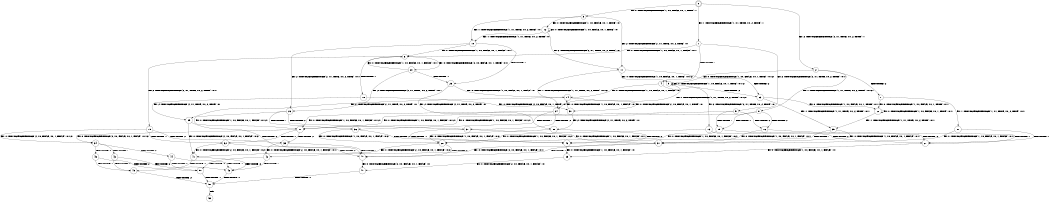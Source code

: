 digraph BCG {
size = "7, 10.5";
center = TRUE;
node [shape = circle];
0 [peripheries = 2];
0 -> 1 [label = "EX !1 !ATOMIC_EXCH_BRANCH (1, +1, TRUE, +0, 2, TRUE) !::"];
0 -> 2 [label = "EX !2 !ATOMIC_EXCH_BRANCH (2, +1, TRUE, +0, 2, TRUE) !::"];
0 -> 3 [label = "EX !0 !ATOMIC_EXCH_BRANCH (1, +0, FALSE, +0, 1, TRUE) !::"];
1 -> 4 [label = "TERMINATE !1"];
1 -> 5 [label = "EX !2 !ATOMIC_EXCH_BRANCH (2, +1, TRUE, +0, 2, TRUE) !:0:1:"];
1 -> 6 [label = "EX !0 !ATOMIC_EXCH_BRANCH (1, +0, FALSE, +0, 1, FALSE) !:0:1:"];
2 -> 7 [label = "TERMINATE !2"];
2 -> 8 [label = "EX !1 !ATOMIC_EXCH_BRANCH (1, +1, TRUE, +0, 2, TRUE) !:0:1:2:"];
2 -> 9 [label = "EX !0 !ATOMIC_EXCH_BRANCH (1, +0, FALSE, +0, 1, TRUE) !:0:1:2:"];
3 -> 10 [label = "EX !1 !ATOMIC_EXCH_BRANCH (1, +1, TRUE, +0, 2, TRUE) !:0:"];
3 -> 11 [label = "EX !2 !ATOMIC_EXCH_BRANCH (2, +1, TRUE, +0, 2, TRUE) !:0:"];
3 -> 12 [label = "EX !0 !ATOMIC_EXCH_BRANCH (1, +0, FALSE, +0, 1, TRUE) !:0:"];
4 -> 13 [label = "EX !2 !ATOMIC_EXCH_BRANCH (2, +1, TRUE, +0, 2, TRUE) !:0:"];
4 -> 14 [label = "EX !0 !ATOMIC_EXCH_BRANCH (1, +0, FALSE, +0, 1, FALSE) !:0:"];
5 -> 15 [label = "TERMINATE !1"];
5 -> 16 [label = "TERMINATE !2"];
5 -> 17 [label = "EX !0 !ATOMIC_EXCH_BRANCH (1, +0, FALSE, +0, 1, FALSE) !:0:1:2:"];
6 -> 18 [label = "TERMINATE !1"];
6 -> 19 [label = "EX !2 !ATOMIC_EXCH_BRANCH (2, +1, TRUE, +0, 2, TRUE) !:0:1:"];
6 -> 20 [label = "EX !0 !ATOMIC_EXCH_BRANCH (2, +0, FALSE, +0, 1, TRUE) !:0:1:"];
7 -> 21 [label = "EX !1 !ATOMIC_EXCH_BRANCH (1, +1, TRUE, +0, 2, TRUE) !:0:1:"];
7 -> 22 [label = "EX !0 !ATOMIC_EXCH_BRANCH (1, +0, FALSE, +0, 1, TRUE) !:0:1:"];
8 -> 15 [label = "TERMINATE !1"];
8 -> 16 [label = "TERMINATE !2"];
8 -> 17 [label = "EX !0 !ATOMIC_EXCH_BRANCH (1, +0, FALSE, +0, 1, FALSE) !:0:1:2:"];
9 -> 23 [label = "TERMINATE !2"];
9 -> 24 [label = "EX !1 !ATOMIC_EXCH_BRANCH (1, +1, TRUE, +0, 2, TRUE) !:0:1:2:"];
9 -> 9 [label = "EX !0 !ATOMIC_EXCH_BRANCH (1, +0, FALSE, +0, 1, TRUE) !:0:1:2:"];
10 -> 25 [label = "TERMINATE !1"];
10 -> 26 [label = "EX !2 !ATOMIC_EXCH_BRANCH (2, +1, TRUE, +0, 2, TRUE) !:0:1:"];
10 -> 6 [label = "EX !0 !ATOMIC_EXCH_BRANCH (1, +0, FALSE, +0, 1, FALSE) !:0:1:"];
11 -> 23 [label = "TERMINATE !2"];
11 -> 24 [label = "EX !1 !ATOMIC_EXCH_BRANCH (1, +1, TRUE, +0, 2, TRUE) !:0:1:2:"];
11 -> 9 [label = "EX !0 !ATOMIC_EXCH_BRANCH (1, +0, FALSE, +0, 1, TRUE) !:0:1:2:"];
12 -> 10 [label = "EX !1 !ATOMIC_EXCH_BRANCH (1, +1, TRUE, +0, 2, TRUE) !:0:"];
12 -> 11 [label = "EX !2 !ATOMIC_EXCH_BRANCH (2, +1, TRUE, +0, 2, TRUE) !:0:"];
12 -> 12 [label = "EX !0 !ATOMIC_EXCH_BRANCH (1, +0, FALSE, +0, 1, TRUE) !:0:"];
13 -> 27 [label = "TERMINATE !2"];
13 -> 28 [label = "EX !0 !ATOMIC_EXCH_BRANCH (1, +0, FALSE, +0, 1, FALSE) !:0:2:"];
14 -> 29 [label = "EX !2 !ATOMIC_EXCH_BRANCH (2, +1, TRUE, +0, 2, TRUE) !:0:"];
14 -> 30 [label = "EX !0 !ATOMIC_EXCH_BRANCH (2, +0, FALSE, +0, 1, TRUE) !:0:"];
15 -> 27 [label = "TERMINATE !2"];
15 -> 28 [label = "EX !0 !ATOMIC_EXCH_BRANCH (1, +0, FALSE, +0, 1, FALSE) !:0:2:"];
16 -> 27 [label = "TERMINATE !1"];
16 -> 31 [label = "EX !0 !ATOMIC_EXCH_BRANCH (1, +0, FALSE, +0, 1, FALSE) !:0:1:"];
17 -> 32 [label = "TERMINATE !1"];
17 -> 33 [label = "TERMINATE !2"];
17 -> 34 [label = "EX !0 !ATOMIC_EXCH_BRANCH (2, +0, FALSE, +0, 1, FALSE) !:0:1:2:"];
18 -> 29 [label = "EX !2 !ATOMIC_EXCH_BRANCH (2, +1, TRUE, +0, 2, TRUE) !:0:"];
18 -> 30 [label = "EX !0 !ATOMIC_EXCH_BRANCH (2, +0, FALSE, +0, 1, TRUE) !:0:"];
19 -> 32 [label = "TERMINATE !1"];
19 -> 33 [label = "TERMINATE !2"];
19 -> 34 [label = "EX !0 !ATOMIC_EXCH_BRANCH (2, +0, FALSE, +0, 1, FALSE) !:0:1:2:"];
20 -> 25 [label = "TERMINATE !1"];
20 -> 26 [label = "EX !2 !ATOMIC_EXCH_BRANCH (2, +1, TRUE, +0, 2, TRUE) !:0:1:"];
20 -> 6 [label = "EX !0 !ATOMIC_EXCH_BRANCH (1, +0, FALSE, +0, 1, FALSE) !:0:1:"];
21 -> 27 [label = "TERMINATE !1"];
21 -> 31 [label = "EX !0 !ATOMIC_EXCH_BRANCH (1, +0, FALSE, +0, 1, FALSE) !:0:1:"];
22 -> 35 [label = "EX !1 !ATOMIC_EXCH_BRANCH (1, +1, TRUE, +0, 2, TRUE) !:0:1:"];
22 -> 22 [label = "EX !0 !ATOMIC_EXCH_BRANCH (1, +0, FALSE, +0, 1, TRUE) !:0:1:"];
23 -> 35 [label = "EX !1 !ATOMIC_EXCH_BRANCH (1, +1, TRUE, +0, 2, TRUE) !:0:1:"];
23 -> 22 [label = "EX !0 !ATOMIC_EXCH_BRANCH (1, +0, FALSE, +0, 1, TRUE) !:0:1:"];
24 -> 36 [label = "TERMINATE !1"];
24 -> 37 [label = "TERMINATE !2"];
24 -> 17 [label = "EX !0 !ATOMIC_EXCH_BRANCH (1, +0, FALSE, +0, 1, FALSE) !:0:1:2:"];
25 -> 38 [label = "EX !2 !ATOMIC_EXCH_BRANCH (2, +1, TRUE, +0, 2, TRUE) !:0:"];
25 -> 14 [label = "EX !0 !ATOMIC_EXCH_BRANCH (1, +0, FALSE, +0, 1, FALSE) !:0:"];
26 -> 36 [label = "TERMINATE !1"];
26 -> 37 [label = "TERMINATE !2"];
26 -> 17 [label = "EX !0 !ATOMIC_EXCH_BRANCH (1, +0, FALSE, +0, 1, FALSE) !:0:1:2:"];
27 -> 39 [label = "EX !0 !ATOMIC_EXCH_BRANCH (1, +0, FALSE, +0, 1, FALSE) !:0:"];
28 -> 40 [label = "TERMINATE !2"];
28 -> 41 [label = "EX !0 !ATOMIC_EXCH_BRANCH (2, +0, FALSE, +0, 1, FALSE) !:0:2:"];
29 -> 40 [label = "TERMINATE !2"];
29 -> 41 [label = "EX !0 !ATOMIC_EXCH_BRANCH (2, +0, FALSE, +0, 1, FALSE) !:0:2:"];
30 -> 38 [label = "EX !2 !ATOMIC_EXCH_BRANCH (2, +1, TRUE, +0, 2, TRUE) !:0:"];
30 -> 14 [label = "EX !0 !ATOMIC_EXCH_BRANCH (1, +0, FALSE, +0, 1, FALSE) !:0:"];
31 -> 40 [label = "TERMINATE !1"];
31 -> 42 [label = "EX !0 !ATOMIC_EXCH_BRANCH (2, +0, FALSE, +0, 1, FALSE) !:0:1:"];
32 -> 40 [label = "TERMINATE !2"];
32 -> 41 [label = "EX !0 !ATOMIC_EXCH_BRANCH (2, +0, FALSE, +0, 1, FALSE) !:0:2:"];
33 -> 40 [label = "TERMINATE !1"];
33 -> 42 [label = "EX !0 !ATOMIC_EXCH_BRANCH (2, +0, FALSE, +0, 1, FALSE) !:0:1:"];
34 -> 43 [label = "TERMINATE !1"];
34 -> 44 [label = "TERMINATE !2"];
34 -> 45 [label = "TERMINATE !0"];
35 -> 46 [label = "TERMINATE !1"];
35 -> 31 [label = "EX !0 !ATOMIC_EXCH_BRANCH (1, +0, FALSE, +0, 1, FALSE) !:0:1:"];
36 -> 46 [label = "TERMINATE !2"];
36 -> 28 [label = "EX !0 !ATOMIC_EXCH_BRANCH (1, +0, FALSE, +0, 1, FALSE) !:0:2:"];
37 -> 46 [label = "TERMINATE !1"];
37 -> 31 [label = "EX !0 !ATOMIC_EXCH_BRANCH (1, +0, FALSE, +0, 1, FALSE) !:0:1:"];
38 -> 46 [label = "TERMINATE !2"];
38 -> 28 [label = "EX !0 !ATOMIC_EXCH_BRANCH (1, +0, FALSE, +0, 1, FALSE) !:0:2:"];
39 -> 47 [label = "EX !0 !ATOMIC_EXCH_BRANCH (2, +0, FALSE, +0, 1, FALSE) !:0:"];
40 -> 47 [label = "EX !0 !ATOMIC_EXCH_BRANCH (2, +0, FALSE, +0, 1, FALSE) !:0:"];
41 -> 48 [label = "TERMINATE !2"];
41 -> 49 [label = "TERMINATE !0"];
42 -> 48 [label = "TERMINATE !1"];
42 -> 50 [label = "TERMINATE !0"];
43 -> 48 [label = "TERMINATE !2"];
43 -> 49 [label = "TERMINATE !0"];
44 -> 48 [label = "TERMINATE !1"];
44 -> 50 [label = "TERMINATE !0"];
45 -> 49 [label = "TERMINATE !1"];
45 -> 50 [label = "TERMINATE !2"];
46 -> 39 [label = "EX !0 !ATOMIC_EXCH_BRANCH (1, +0, FALSE, +0, 1, FALSE) !:0:"];
47 -> 51 [label = "TERMINATE !0"];
48 -> 51 [label = "TERMINATE !0"];
49 -> 51 [label = "TERMINATE !2"];
50 -> 51 [label = "TERMINATE !1"];
51 -> 52 [label = "exit"];
}
